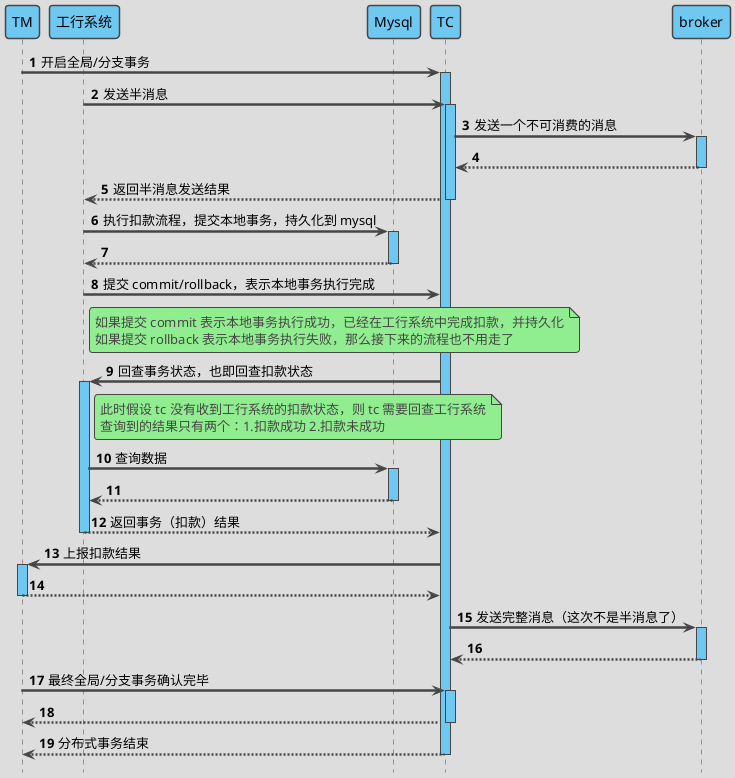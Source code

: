 @startuml
'https://plantuml.com/sequence-diagram

'隐藏脚注
hide footbox


'使用 toy 主题
!theme toy

'编号
autonumber 1

'隐藏孤立的参与者
hide unlinked

'文字对齐，向左对齐
skinparam sequenceMessageAlign left

'箭头粗度
skinparam sequenceArrowThickness 2.5

' 皮肤
skinparam sequence {
    LifeLineBackgroundColor #6FC8F2
    ParticipantBackgroundColor #6FC8F2
    ParticipantFontColor black
    ActorBackgroundColor #6FC8F2
    ActorFontColor black
}

participant TM as tm
participant 工行系统 as app
participant Mysql as mysql
participant TC as tc
participant broker as broker

tm -> tc : 开启全局/分支事务
activate tc

app -> tc : 发送半消息
activate tc

tc -> broker : 发送一个不可消费的消息
activate broker
return

return 返回半消息发送结果

app -> mysql : 执行扣款流程，提交本地事务，持久化到 mysql
activate mysql
return

app -> tc : 提交 commit/rollback，表示本地事务执行完成
note right of app
    如果提交 commit 表示本地事务执行成功，已经在工行系统中完成扣款，并持久化
    如果提交 rollback 表示本地事务执行失败，那么接下来的流程也不用走了
end note

tc -> app : 回查事务状态，也即回查扣款状态
activate app
note right of app
    此时假设 tc 没有收到工行系统的扣款状态，则 tc 需要回查工行系统
    查询到的结果只有两个：1.扣款成功 2.扣款未成功
end note
app -> mysql : 查询数据
activate mysql
return
return 返回事务（扣款）结果

tc -> tm : 上报扣款结果
activate tm
return

tc -> broker : 发送完整消息（这次不是半消息了）
activate broker
return

tm -> tc : 最终全局/分支事务确认完毕
activate tc
return
return 分布式事务结束








@enduml